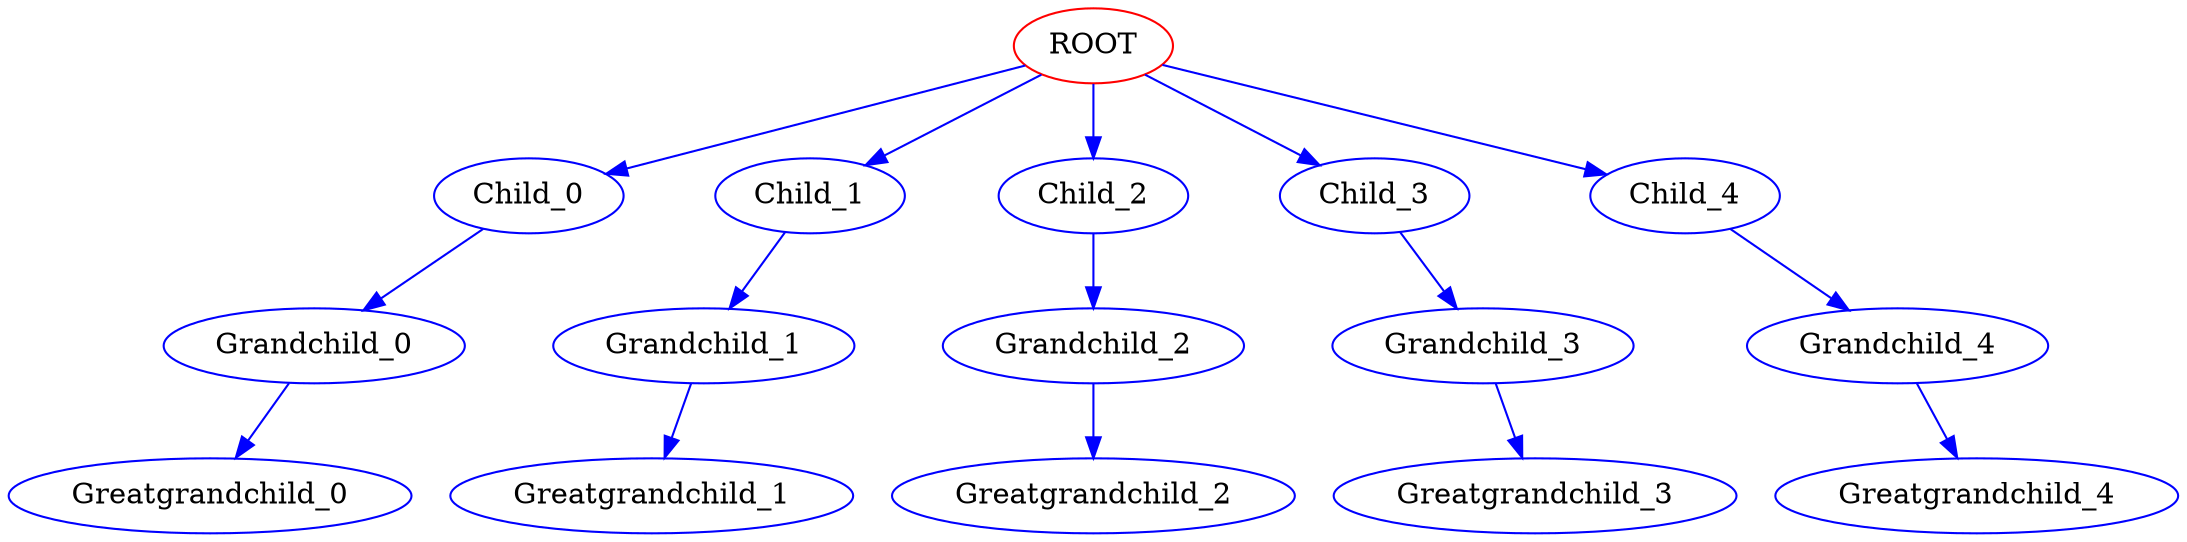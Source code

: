 strict digraph "" {
	ROOT	 [color=red];
	Child_0	 [color=blue];
	ROOT -> Child_0	 [color=blue];
	Child_1	 [color=blue];
	ROOT -> Child_1	 [color=blue];
	Child_2	 [color=blue];
	ROOT -> Child_2	 [color=blue];
	Child_3	 [color=blue];
	ROOT -> Child_3	 [color=blue];
	Child_4	 [color=blue];
	ROOT -> Child_4	 [color=blue];
	Grandchild_0	 [color=blue];
	Child_0 -> Grandchild_0	 [color=blue];
	Greatgrandchild_0	 [color=blue];
	Grandchild_0 -> Greatgrandchild_0	 [color=blue];
	Grandchild_1	 [color=blue];
	Child_1 -> Grandchild_1	 [color=blue];
	Greatgrandchild_1	 [color=blue];
	Grandchild_1 -> Greatgrandchild_1	 [color=blue];
	Grandchild_2	 [color=blue];
	Child_2 -> Grandchild_2	 [color=blue];
	Greatgrandchild_2	 [color=blue];
	Grandchild_2 -> Greatgrandchild_2	 [color=blue];
	Grandchild_3	 [color=blue];
	Child_3 -> Grandchild_3	 [color=blue];
	Greatgrandchild_3	 [color=blue];
	Grandchild_3 -> Greatgrandchild_3	 [color=blue];
	Grandchild_4	 [color=blue];
	Child_4 -> Grandchild_4	 [color=blue];
	Greatgrandchild_4	 [color=blue];
	Grandchild_4 -> Greatgrandchild_4	 [color=blue];
}
